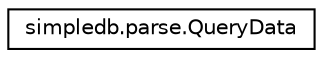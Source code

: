 digraph "Graphical Class Hierarchy"
{
  edge [fontname="Helvetica",fontsize="10",labelfontname="Helvetica",labelfontsize="10"];
  node [fontname="Helvetica",fontsize="10",shape=record];
  rankdir="LR";
  Node0 [label="simpledb.parse.QueryData",height=0.2,width=0.4,color="black", fillcolor="white", style="filled",URL="$classsimpledb_1_1parse_1_1QueryData.html"];
}
